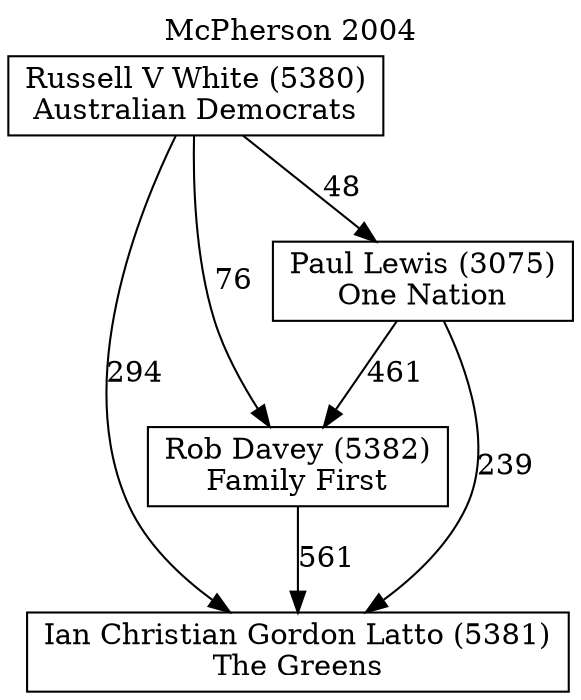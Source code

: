 // House preference flow
digraph "Ian Christian Gordon Latto (5381)_McPherson_2004" {
	graph [label="McPherson 2004" labelloc=t mclimit=10]
	node [shape=box]
	"Ian Christian Gordon Latto (5381)" [label="Ian Christian Gordon Latto (5381)
The Greens"]
	"Rob Davey (5382)" [label="Rob Davey (5382)
Family First"]
	"Paul Lewis (3075)" [label="Paul Lewis (3075)
One Nation"]
	"Russell V White (5380)" [label="Russell V White (5380)
Australian Democrats"]
	"Ian Christian Gordon Latto (5381)" [label="Ian Christian Gordon Latto (5381)
The Greens"]
	"Paul Lewis (3075)" [label="Paul Lewis (3075)
One Nation"]
	"Russell V White (5380)" [label="Russell V White (5380)
Australian Democrats"]
	"Ian Christian Gordon Latto (5381)" [label="Ian Christian Gordon Latto (5381)
The Greens"]
	"Russell V White (5380)" [label="Russell V White (5380)
Australian Democrats"]
	"Russell V White (5380)" [label="Russell V White (5380)
Australian Democrats"]
	"Paul Lewis (3075)" [label="Paul Lewis (3075)
One Nation"]
	"Russell V White (5380)" [label="Russell V White (5380)
Australian Democrats"]
	"Russell V White (5380)" [label="Russell V White (5380)
Australian Democrats"]
	"Rob Davey (5382)" [label="Rob Davey (5382)
Family First"]
	"Paul Lewis (3075)" [label="Paul Lewis (3075)
One Nation"]
	"Russell V White (5380)" [label="Russell V White (5380)
Australian Democrats"]
	"Rob Davey (5382)" [label="Rob Davey (5382)
Family First"]
	"Russell V White (5380)" [label="Russell V White (5380)
Australian Democrats"]
	"Russell V White (5380)" [label="Russell V White (5380)
Australian Democrats"]
	"Paul Lewis (3075)" [label="Paul Lewis (3075)
One Nation"]
	"Russell V White (5380)" [label="Russell V White (5380)
Australian Democrats"]
	"Russell V White (5380)" [label="Russell V White (5380)
Australian Democrats"]
	"Rob Davey (5382)" -> "Ian Christian Gordon Latto (5381)" [label=561]
	"Paul Lewis (3075)" -> "Rob Davey (5382)" [label=461]
	"Russell V White (5380)" -> "Paul Lewis (3075)" [label=48]
	"Paul Lewis (3075)" -> "Ian Christian Gordon Latto (5381)" [label=239]
	"Russell V White (5380)" -> "Ian Christian Gordon Latto (5381)" [label=294]
	"Russell V White (5380)" -> "Rob Davey (5382)" [label=76]
}
